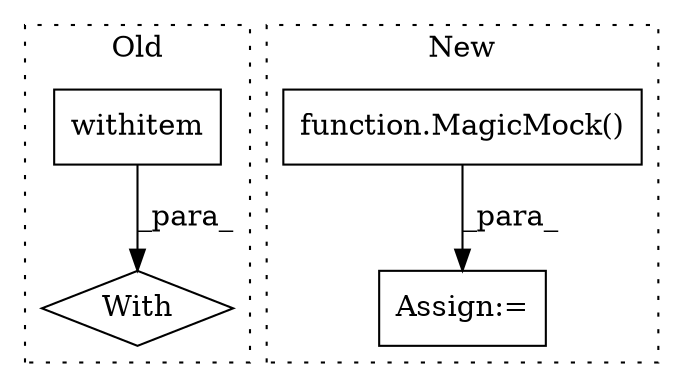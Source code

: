 digraph G {
subgraph cluster0 {
1 [label="withitem" a="49" s="16251" l="5" shape="box"];
3 [label="With" a="39" s="16246,16256" l="5,108" shape="diamond"];
label = "Old";
style="dotted";
}
subgraph cluster1 {
2 [label="function.MagicMock()" a="75" s="21741" l="47" shape="box"];
4 [label="Assign:=" a="68" s="21738" l="3" shape="box"];
label = "New";
style="dotted";
}
1 -> 3 [label="_para_"];
2 -> 4 [label="_para_"];
}